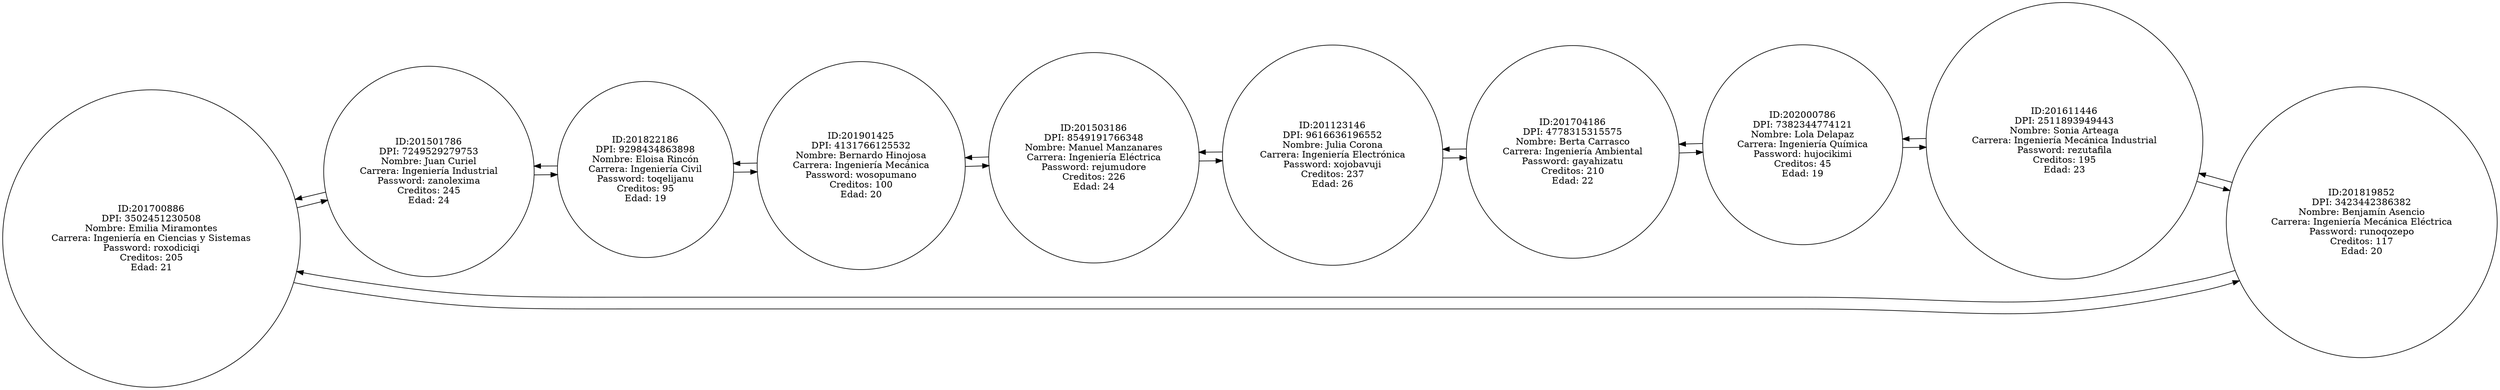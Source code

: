 digraph g {
rankdir=LR;
node[shape=circle];
0[label="ID:201700886
DPI: 3502451230508
Nombre: Emilia Miramontes
Carrera: Ingeniería en Ciencias y Sistemas
Password: roxodiciqi
Creditos: 205
Edad: 21"];
1[label="ID:201501786
DPI: 7249529279753
Nombre: Juan Curiel
Carrera: Ingeniería Industrial
Password: zanolexima
Creditos: 245
Edad: 24"];
2[label="ID:201822186
DPI: 9298434863898
Nombre: Eloisa Rincón
Carrera: Ingeniería Civil
Password: toqelijanu
Creditos: 95
Edad: 19"];
3[label="ID:201901425
DPI: 4131766125532
Nombre: Bernardo Hinojosa
Carrera: Ingeniería Mecánica
Password: wosopumano
Creditos: 100
Edad: 20"];
4[label="ID:201503186
DPI: 8549191766348
Nombre: Manuel Manzanares
Carrera: Ingeniería Eléctrica
Password: rejumudore
Creditos: 226
Edad: 24"];
5[label="ID:201123146
DPI: 9616636196552
Nombre: Julia Corona
Carrera: Ingeniería Electrónica
Password: xojobavuji
Creditos: 237
Edad: 26"];
6[label="ID:201704186
DPI: 4778315315575
Nombre: Berta Carrasco
Carrera: Ingeniería Ambiental
Password: gayahizatu
Creditos: 210
Edad: 22"];
7[label="ID:202000786
DPI: 7382344774121
Nombre: Lola Delapaz
Carrera: Ingeniería Química
Password: hujocikimi
Creditos: 45
Edad: 19"];
8[label="ID:201611446
DPI: 2511893949443
Nombre: Sonia Arteaga
Carrera: Ingeniería Mecánica Industrial
Password: rezutafila
Creditos: 195
Edad: 23"];
9[label="ID:201819852
DPI: 3423442386382
Nombre: Benjamín Asencio
Carrera: Ingeniería Mecánica Eléctrica
Password: runoqozepo
Creditos: 117
Edad: 20"];
0->9
9->0
0->1
1->0
1->2
2->1
2->3
3->2
3->4
4->3
4->5
5->4
5->6
6->5
6->7
7->6
7->8
8->7
8->9
9->8
}
